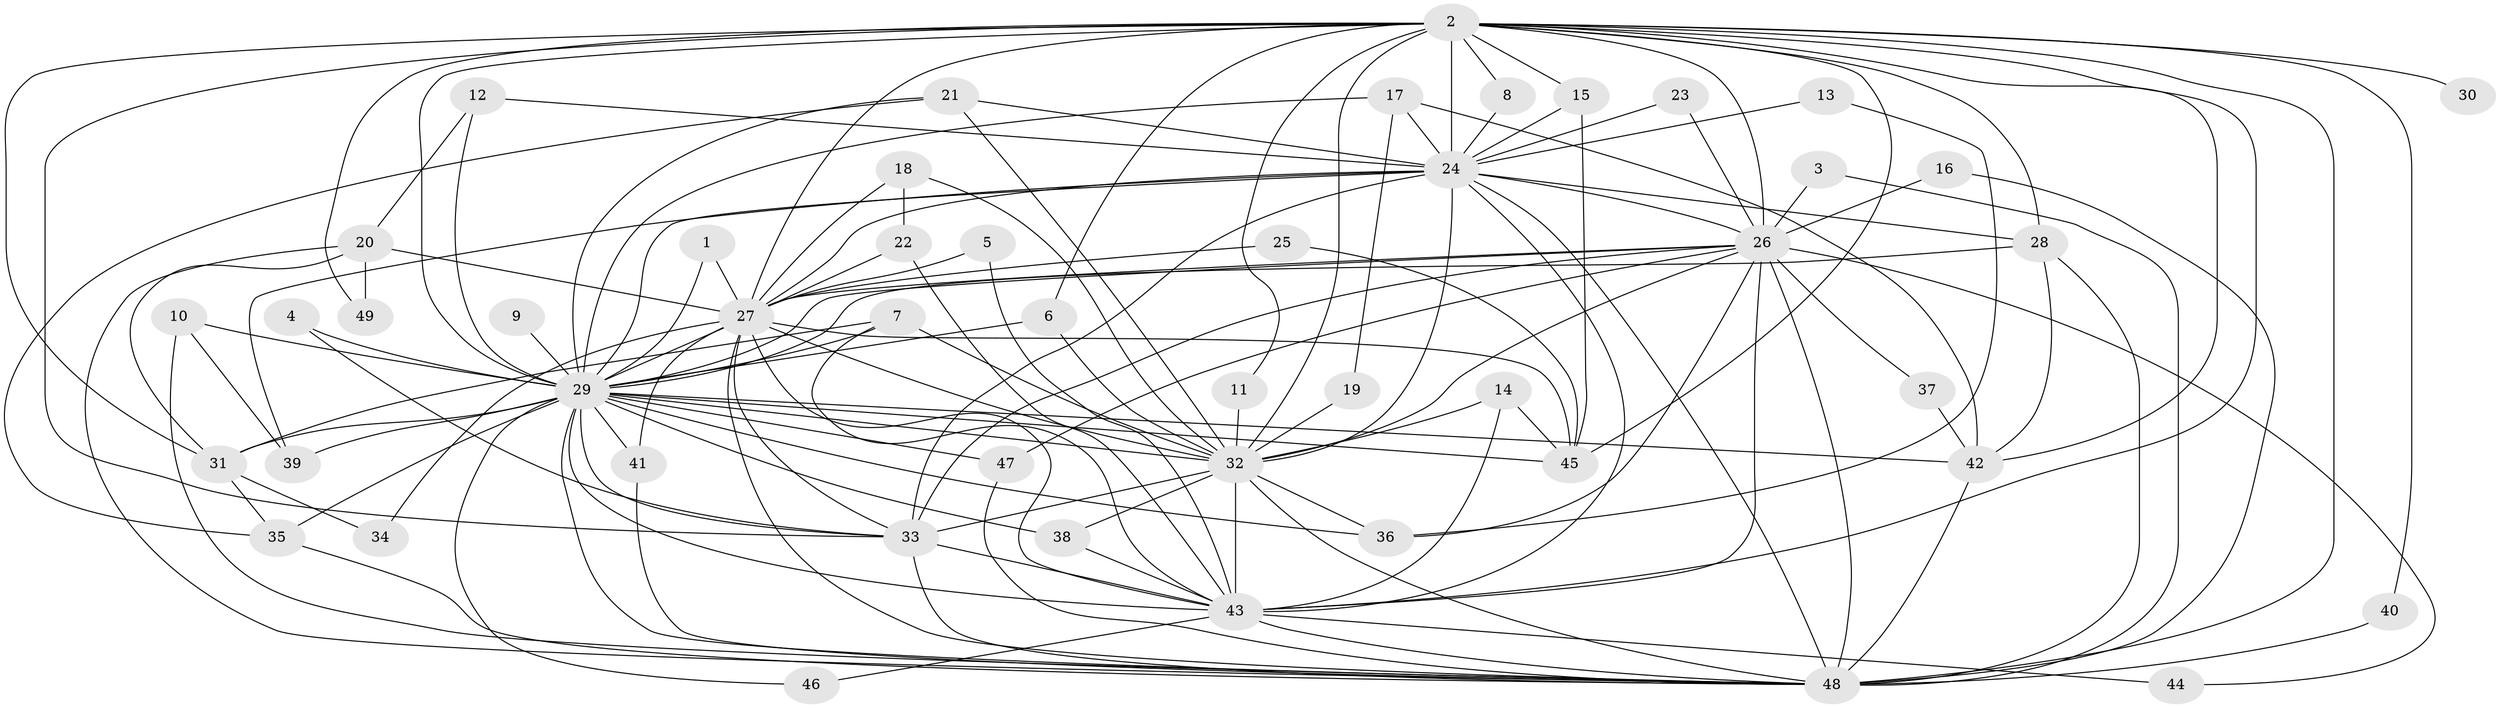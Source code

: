 // original degree distribution, {18: 0.01020408163265306, 19: 0.030612244897959183, 21: 0.01020408163265306, 20: 0.02040816326530612, 39: 0.01020408163265306, 12: 0.01020408163265306, 15: 0.01020408163265306, 3: 0.2653061224489796, 4: 0.1326530612244898, 2: 0.45918367346938777, 5: 0.04081632653061224}
// Generated by graph-tools (version 1.1) at 2025/25/03/09/25 03:25:40]
// undirected, 49 vertices, 136 edges
graph export_dot {
graph [start="1"]
  node [color=gray90,style=filled];
  1;
  2;
  3;
  4;
  5;
  6;
  7;
  8;
  9;
  10;
  11;
  12;
  13;
  14;
  15;
  16;
  17;
  18;
  19;
  20;
  21;
  22;
  23;
  24;
  25;
  26;
  27;
  28;
  29;
  30;
  31;
  32;
  33;
  34;
  35;
  36;
  37;
  38;
  39;
  40;
  41;
  42;
  43;
  44;
  45;
  46;
  47;
  48;
  49;
  1 -- 27 [weight=1.0];
  1 -- 29 [weight=1.0];
  2 -- 6 [weight=1.0];
  2 -- 8 [weight=1.0];
  2 -- 11 [weight=1.0];
  2 -- 15 [weight=1.0];
  2 -- 24 [weight=2.0];
  2 -- 26 [weight=2.0];
  2 -- 27 [weight=3.0];
  2 -- 28 [weight=2.0];
  2 -- 29 [weight=5.0];
  2 -- 30 [weight=1.0];
  2 -- 31 [weight=1.0];
  2 -- 32 [weight=2.0];
  2 -- 33 [weight=2.0];
  2 -- 40 [weight=1.0];
  2 -- 42 [weight=1.0];
  2 -- 43 [weight=2.0];
  2 -- 45 [weight=2.0];
  2 -- 48 [weight=3.0];
  2 -- 49 [weight=1.0];
  3 -- 26 [weight=2.0];
  3 -- 48 [weight=1.0];
  4 -- 29 [weight=1.0];
  4 -- 33 [weight=1.0];
  5 -- 27 [weight=1.0];
  5 -- 43 [weight=1.0];
  6 -- 29 [weight=1.0];
  6 -- 32 [weight=1.0];
  7 -- 29 [weight=1.0];
  7 -- 31 [weight=1.0];
  7 -- 32 [weight=1.0];
  7 -- 43 [weight=1.0];
  8 -- 24 [weight=1.0];
  9 -- 29 [weight=1.0];
  10 -- 29 [weight=1.0];
  10 -- 39 [weight=1.0];
  10 -- 48 [weight=1.0];
  11 -- 32 [weight=1.0];
  12 -- 20 [weight=1.0];
  12 -- 24 [weight=1.0];
  12 -- 29 [weight=1.0];
  13 -- 24 [weight=1.0];
  13 -- 36 [weight=1.0];
  14 -- 32 [weight=1.0];
  14 -- 43 [weight=1.0];
  14 -- 45 [weight=1.0];
  15 -- 24 [weight=1.0];
  15 -- 45 [weight=1.0];
  16 -- 26 [weight=1.0];
  16 -- 48 [weight=1.0];
  17 -- 19 [weight=1.0];
  17 -- 24 [weight=1.0];
  17 -- 29 [weight=1.0];
  17 -- 42 [weight=1.0];
  18 -- 22 [weight=1.0];
  18 -- 27 [weight=1.0];
  18 -- 32 [weight=1.0];
  19 -- 32 [weight=1.0];
  20 -- 27 [weight=1.0];
  20 -- 31 [weight=1.0];
  20 -- 48 [weight=1.0];
  20 -- 49 [weight=1.0];
  21 -- 24 [weight=1.0];
  21 -- 29 [weight=1.0];
  21 -- 32 [weight=1.0];
  21 -- 35 [weight=1.0];
  22 -- 27 [weight=1.0];
  22 -- 43 [weight=1.0];
  23 -- 24 [weight=1.0];
  23 -- 26 [weight=1.0];
  24 -- 26 [weight=2.0];
  24 -- 27 [weight=1.0];
  24 -- 28 [weight=1.0];
  24 -- 29 [weight=1.0];
  24 -- 32 [weight=1.0];
  24 -- 33 [weight=2.0];
  24 -- 39 [weight=1.0];
  24 -- 43 [weight=1.0];
  24 -- 48 [weight=2.0];
  25 -- 27 [weight=1.0];
  25 -- 45 [weight=1.0];
  26 -- 27 [weight=1.0];
  26 -- 29 [weight=1.0];
  26 -- 32 [weight=1.0];
  26 -- 33 [weight=2.0];
  26 -- 36 [weight=1.0];
  26 -- 37 [weight=1.0];
  26 -- 43 [weight=2.0];
  26 -- 44 [weight=1.0];
  26 -- 47 [weight=1.0];
  26 -- 48 [weight=1.0];
  27 -- 29 [weight=2.0];
  27 -- 32 [weight=2.0];
  27 -- 33 [weight=1.0];
  27 -- 34 [weight=1.0];
  27 -- 41 [weight=2.0];
  27 -- 43 [weight=1.0];
  27 -- 45 [weight=1.0];
  27 -- 48 [weight=1.0];
  28 -- 29 [weight=1.0];
  28 -- 42 [weight=1.0];
  28 -- 48 [weight=1.0];
  29 -- 31 [weight=3.0];
  29 -- 32 [weight=1.0];
  29 -- 33 [weight=1.0];
  29 -- 35 [weight=1.0];
  29 -- 36 [weight=1.0];
  29 -- 38 [weight=1.0];
  29 -- 39 [weight=1.0];
  29 -- 41 [weight=1.0];
  29 -- 42 [weight=1.0];
  29 -- 43 [weight=1.0];
  29 -- 45 [weight=2.0];
  29 -- 46 [weight=1.0];
  29 -- 47 [weight=2.0];
  29 -- 48 [weight=1.0];
  31 -- 34 [weight=1.0];
  31 -- 35 [weight=1.0];
  32 -- 33 [weight=1.0];
  32 -- 36 [weight=1.0];
  32 -- 38 [weight=2.0];
  32 -- 43 [weight=2.0];
  32 -- 48 [weight=1.0];
  33 -- 43 [weight=1.0];
  33 -- 48 [weight=1.0];
  35 -- 48 [weight=1.0];
  37 -- 42 [weight=1.0];
  38 -- 43 [weight=1.0];
  40 -- 48 [weight=1.0];
  41 -- 48 [weight=1.0];
  42 -- 48 [weight=1.0];
  43 -- 44 [weight=1.0];
  43 -- 46 [weight=1.0];
  43 -- 48 [weight=1.0];
  47 -- 48 [weight=1.0];
}
